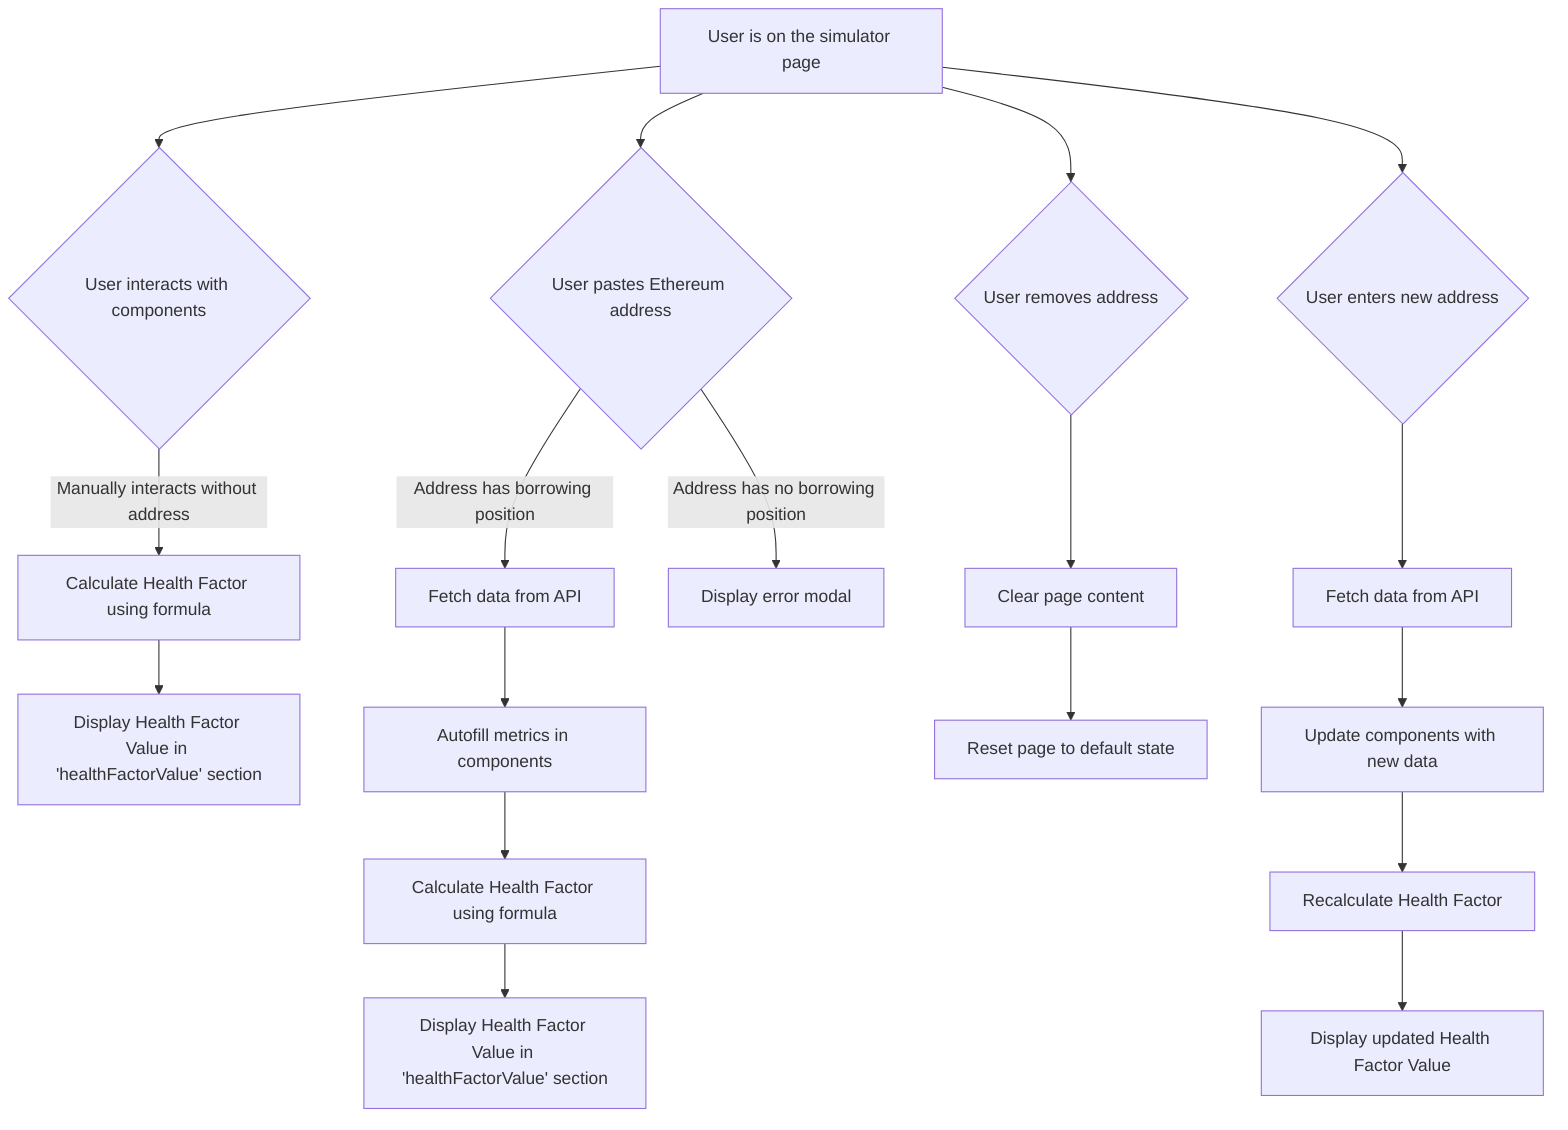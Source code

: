 flowchart TD
    A[User is on the simulator page] --> B{User interacts with components}
    B -->|Manually interacts without address| C[Calculate Health Factor using formula]
    C --> D[Display Health Factor Value in 'healthFactorValue' section]

    A --> E{User pastes Ethereum address}
    E -->|Address has borrowing position| F[Fetch data from API]
    F --> G[Autofill metrics in components]
    G --> H[Calculate Health Factor using formula]
    H --> I[Display Health Factor Value in 'healthFactorValue' section]

    E -->|Address has no borrowing position| J[Display error modal]

    A --> K{User removes address}
    K --> L[Clear page content]
    L --> M[Reset page to default state]

    A --> N{User enters new address}
    N --> O[Fetch data from API]
    O --> P[Update components with new data]
    P --> Q[Recalculate Health Factor]
    Q --> R[Display updated Health Factor Value]